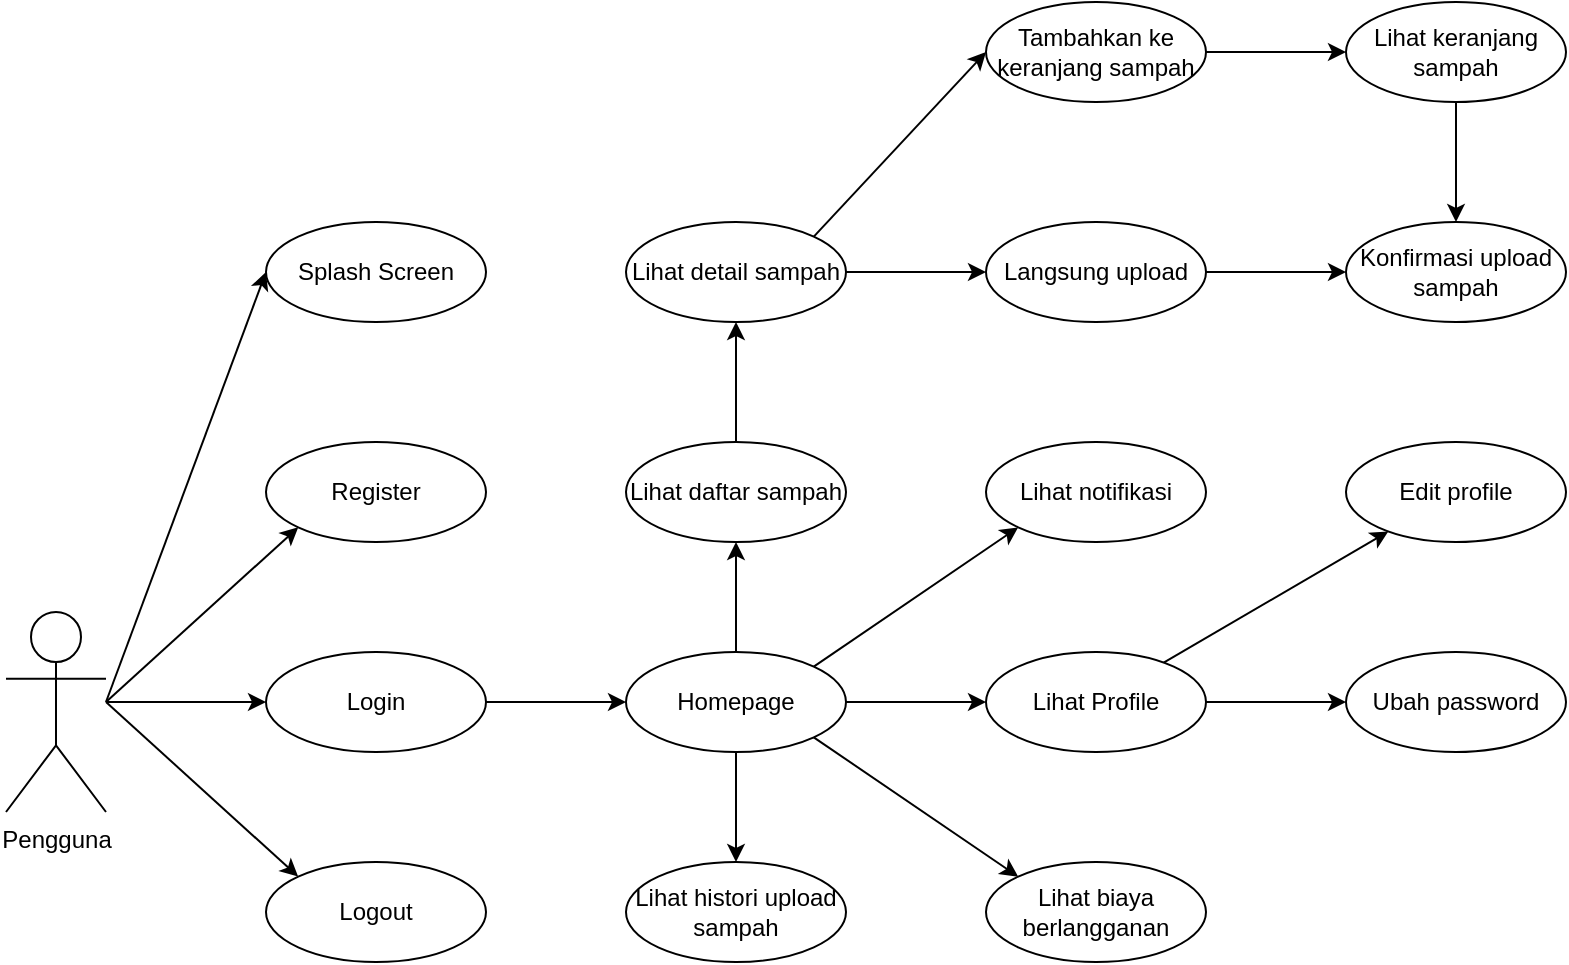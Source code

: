 <mxfile version="26.0.16">
  <diagram name="Page-1" id="DMK23WYXuknUvBuZHYRj">
    <mxGraphModel dx="1195" dy="1762" grid="1" gridSize="10" guides="1" tooltips="1" connect="1" arrows="1" fold="1" page="1" pageScale="1" pageWidth="850" pageHeight="1100" math="0" shadow="0">
      <root>
        <mxCell id="0" />
        <mxCell id="1" parent="0" />
        <mxCell id="hZe0Wux3ykcDnx2wLmQ0-3" style="rounded=0;orthogonalLoop=1;jettySize=auto;html=1;entryX=0;entryY=0.5;entryDx=0;entryDy=0;" edge="1" parent="1" target="hZe0Wux3ykcDnx2wLmQ0-2">
          <mxGeometry relative="1" as="geometry">
            <mxPoint x="430.0" y="240" as="targetPoint" />
            <mxPoint x="180" y="240" as="sourcePoint" />
          </mxGeometry>
        </mxCell>
        <mxCell id="hZe0Wux3ykcDnx2wLmQ0-1" value="Pengguna" style="shape=umlActor;verticalLabelPosition=bottom;verticalAlign=top;html=1;outlineConnect=0;" vertex="1" parent="1">
          <mxGeometry x="130" y="195" width="50" height="100" as="geometry" />
        </mxCell>
        <mxCell id="hZe0Wux3ykcDnx2wLmQ0-5" style="rounded=0;orthogonalLoop=1;jettySize=auto;html=1;exitX=0.5;exitY=0;exitDx=0;exitDy=0;entryX=0.5;entryY=1;entryDx=0;entryDy=0;" edge="1" parent="1" source="hZe0Wux3ykcDnx2wLmQ0-21" target="hZe0Wux3ykcDnx2wLmQ0-4">
          <mxGeometry relative="1" as="geometry" />
        </mxCell>
        <mxCell id="hZe0Wux3ykcDnx2wLmQ0-7" value="" style="rounded=0;orthogonalLoop=1;jettySize=auto;html=1;exitX=0.5;exitY=1;exitDx=0;exitDy=0;" edge="1" parent="1" source="hZe0Wux3ykcDnx2wLmQ0-21" target="hZe0Wux3ykcDnx2wLmQ0-6">
          <mxGeometry relative="1" as="geometry" />
        </mxCell>
        <mxCell id="hZe0Wux3ykcDnx2wLmQ0-22" value="" style="edgeStyle=orthogonalEdgeStyle;rounded=0;orthogonalLoop=1;jettySize=auto;html=1;" edge="1" parent="1" source="hZe0Wux3ykcDnx2wLmQ0-2" target="hZe0Wux3ykcDnx2wLmQ0-21">
          <mxGeometry relative="1" as="geometry" />
        </mxCell>
        <mxCell id="hZe0Wux3ykcDnx2wLmQ0-2" value="Login" style="ellipse;whiteSpace=wrap;html=1;" vertex="1" parent="1">
          <mxGeometry x="260" y="215" width="110" height="50" as="geometry" />
        </mxCell>
        <mxCell id="hZe0Wux3ykcDnx2wLmQ0-9" value="" style="rounded=0;orthogonalLoop=1;jettySize=auto;html=1;" edge="1" parent="1" source="hZe0Wux3ykcDnx2wLmQ0-4" target="hZe0Wux3ykcDnx2wLmQ0-8">
          <mxGeometry relative="1" as="geometry" />
        </mxCell>
        <mxCell id="hZe0Wux3ykcDnx2wLmQ0-4" value="Lihat daftar sampah" style="ellipse;whiteSpace=wrap;html=1;" vertex="1" parent="1">
          <mxGeometry x="440" y="110" width="110" height="50" as="geometry" />
        </mxCell>
        <mxCell id="hZe0Wux3ykcDnx2wLmQ0-6" value="Lihat histori upload sampah" style="ellipse;whiteSpace=wrap;html=1;" vertex="1" parent="1">
          <mxGeometry x="440" y="320" width="110" height="50" as="geometry" />
        </mxCell>
        <mxCell id="hZe0Wux3ykcDnx2wLmQ0-11" value="" style="rounded=0;orthogonalLoop=1;jettySize=auto;html=1;exitX=1;exitY=0;exitDx=0;exitDy=0;entryX=0;entryY=0.5;entryDx=0;entryDy=0;" edge="1" parent="1" source="hZe0Wux3ykcDnx2wLmQ0-8" target="hZe0Wux3ykcDnx2wLmQ0-10">
          <mxGeometry relative="1" as="geometry" />
        </mxCell>
        <mxCell id="hZe0Wux3ykcDnx2wLmQ0-14" style="rounded=0;orthogonalLoop=1;jettySize=auto;html=1;exitX=1;exitY=0.5;exitDx=0;exitDy=0;entryX=0;entryY=0.5;entryDx=0;entryDy=0;" edge="1" parent="1" source="hZe0Wux3ykcDnx2wLmQ0-8" target="hZe0Wux3ykcDnx2wLmQ0-13">
          <mxGeometry relative="1" as="geometry" />
        </mxCell>
        <mxCell id="hZe0Wux3ykcDnx2wLmQ0-8" value="Lihat detail sampah" style="ellipse;whiteSpace=wrap;html=1;" vertex="1" parent="1">
          <mxGeometry x="440" width="110" height="50" as="geometry" />
        </mxCell>
        <mxCell id="hZe0Wux3ykcDnx2wLmQ0-18" style="edgeStyle=orthogonalEdgeStyle;rounded=0;orthogonalLoop=1;jettySize=auto;html=1;entryX=0;entryY=0.5;entryDx=0;entryDy=0;" edge="1" parent="1" source="hZe0Wux3ykcDnx2wLmQ0-10" target="hZe0Wux3ykcDnx2wLmQ0-17">
          <mxGeometry relative="1" as="geometry" />
        </mxCell>
        <mxCell id="hZe0Wux3ykcDnx2wLmQ0-10" value="Tambahkan ke keranjang sampah" style="ellipse;whiteSpace=wrap;html=1;" vertex="1" parent="1">
          <mxGeometry x="620" y="-110" width="110" height="50" as="geometry" />
        </mxCell>
        <mxCell id="hZe0Wux3ykcDnx2wLmQ0-20" style="edgeStyle=orthogonalEdgeStyle;rounded=0;orthogonalLoop=1;jettySize=auto;html=1;entryX=0;entryY=0.5;entryDx=0;entryDy=0;" edge="1" parent="1" source="hZe0Wux3ykcDnx2wLmQ0-13" target="hZe0Wux3ykcDnx2wLmQ0-15">
          <mxGeometry relative="1" as="geometry" />
        </mxCell>
        <mxCell id="hZe0Wux3ykcDnx2wLmQ0-13" value="Langsung upload" style="ellipse;whiteSpace=wrap;html=1;" vertex="1" parent="1">
          <mxGeometry x="620" width="110" height="50" as="geometry" />
        </mxCell>
        <mxCell id="hZe0Wux3ykcDnx2wLmQ0-15" value="Konfirmasi upload sampah" style="ellipse;whiteSpace=wrap;html=1;" vertex="1" parent="1">
          <mxGeometry x="800" width="110" height="50" as="geometry" />
        </mxCell>
        <mxCell id="hZe0Wux3ykcDnx2wLmQ0-19" style="edgeStyle=orthogonalEdgeStyle;rounded=0;orthogonalLoop=1;jettySize=auto;html=1;entryX=0.5;entryY=0;entryDx=0;entryDy=0;" edge="1" parent="1" source="hZe0Wux3ykcDnx2wLmQ0-17" target="hZe0Wux3ykcDnx2wLmQ0-15">
          <mxGeometry relative="1" as="geometry" />
        </mxCell>
        <mxCell id="hZe0Wux3ykcDnx2wLmQ0-17" value="Lihat keranjang sampah" style="ellipse;whiteSpace=wrap;html=1;" vertex="1" parent="1">
          <mxGeometry x="800" y="-110" width="110" height="50" as="geometry" />
        </mxCell>
        <mxCell id="hZe0Wux3ykcDnx2wLmQ0-25" value="" style="rounded=0;orthogonalLoop=1;jettySize=auto;html=1;exitX=1;exitY=0;exitDx=0;exitDy=0;entryX=0;entryY=1;entryDx=0;entryDy=0;" edge="1" parent="1" source="hZe0Wux3ykcDnx2wLmQ0-21" target="hZe0Wux3ykcDnx2wLmQ0-23">
          <mxGeometry relative="1" as="geometry" />
        </mxCell>
        <mxCell id="hZe0Wux3ykcDnx2wLmQ0-27" style="edgeStyle=orthogonalEdgeStyle;rounded=0;orthogonalLoop=1;jettySize=auto;html=1;entryX=0;entryY=0.5;entryDx=0;entryDy=0;" edge="1" parent="1" source="hZe0Wux3ykcDnx2wLmQ0-21" target="hZe0Wux3ykcDnx2wLmQ0-26">
          <mxGeometry relative="1" as="geometry" />
        </mxCell>
        <mxCell id="hZe0Wux3ykcDnx2wLmQ0-43" style="rounded=0;orthogonalLoop=1;jettySize=auto;html=1;exitX=1;exitY=1;exitDx=0;exitDy=0;entryX=0;entryY=0;entryDx=0;entryDy=0;" edge="1" parent="1" source="hZe0Wux3ykcDnx2wLmQ0-21" target="hZe0Wux3ykcDnx2wLmQ0-42">
          <mxGeometry relative="1" as="geometry" />
        </mxCell>
        <mxCell id="hZe0Wux3ykcDnx2wLmQ0-21" value="Homepage" style="ellipse;whiteSpace=wrap;html=1;" vertex="1" parent="1">
          <mxGeometry x="440" y="215" width="110" height="50" as="geometry" />
        </mxCell>
        <mxCell id="hZe0Wux3ykcDnx2wLmQ0-23" value="Lihat notifikasi" style="ellipse;whiteSpace=wrap;html=1;" vertex="1" parent="1">
          <mxGeometry x="620" y="110" width="110" height="50" as="geometry" />
        </mxCell>
        <mxCell id="hZe0Wux3ykcDnx2wLmQ0-31" value="" style="rounded=0;orthogonalLoop=1;jettySize=auto;html=1;" edge="1" parent="1" source="hZe0Wux3ykcDnx2wLmQ0-26" target="hZe0Wux3ykcDnx2wLmQ0-30">
          <mxGeometry relative="1" as="geometry" />
        </mxCell>
        <mxCell id="hZe0Wux3ykcDnx2wLmQ0-34" style="rounded=0;orthogonalLoop=1;jettySize=auto;html=1;exitX=1;exitY=0.5;exitDx=0;exitDy=0;entryX=0;entryY=0.5;entryDx=0;entryDy=0;" edge="1" parent="1" source="hZe0Wux3ykcDnx2wLmQ0-26" target="hZe0Wux3ykcDnx2wLmQ0-32">
          <mxGeometry relative="1" as="geometry" />
        </mxCell>
        <mxCell id="hZe0Wux3ykcDnx2wLmQ0-26" value="Lihat Profile" style="ellipse;whiteSpace=wrap;html=1;" vertex="1" parent="1">
          <mxGeometry x="620" y="215" width="110" height="50" as="geometry" />
        </mxCell>
        <mxCell id="hZe0Wux3ykcDnx2wLmQ0-30" value="Edit profile" style="ellipse;whiteSpace=wrap;html=1;" vertex="1" parent="1">
          <mxGeometry x="800" y="110" width="110" height="50" as="geometry" />
        </mxCell>
        <mxCell id="hZe0Wux3ykcDnx2wLmQ0-32" value="Ubah password" style="ellipse;whiteSpace=wrap;html=1;" vertex="1" parent="1">
          <mxGeometry x="800" y="215" width="110" height="50" as="geometry" />
        </mxCell>
        <mxCell id="hZe0Wux3ykcDnx2wLmQ0-36" value="Logout" style="ellipse;whiteSpace=wrap;html=1;" vertex="1" parent="1">
          <mxGeometry x="260" y="320" width="110" height="50" as="geometry" />
        </mxCell>
        <mxCell id="hZe0Wux3ykcDnx2wLmQ0-37" value="" style="endArrow=classic;html=1;rounded=0;entryX=0;entryY=0;entryDx=0;entryDy=0;" edge="1" parent="1" target="hZe0Wux3ykcDnx2wLmQ0-36">
          <mxGeometry width="50" height="50" relative="1" as="geometry">
            <mxPoint x="180" y="240" as="sourcePoint" />
            <mxPoint x="440" y="310" as="targetPoint" />
          </mxGeometry>
        </mxCell>
        <mxCell id="hZe0Wux3ykcDnx2wLmQ0-38" value="Register" style="ellipse;whiteSpace=wrap;html=1;" vertex="1" parent="1">
          <mxGeometry x="260" y="110" width="110" height="50" as="geometry" />
        </mxCell>
        <mxCell id="hZe0Wux3ykcDnx2wLmQ0-39" value="" style="endArrow=classic;html=1;rounded=0;entryX=0;entryY=1;entryDx=0;entryDy=0;" edge="1" parent="1" target="hZe0Wux3ykcDnx2wLmQ0-38">
          <mxGeometry width="50" height="50" relative="1" as="geometry">
            <mxPoint x="180" y="240" as="sourcePoint" />
            <mxPoint x="340" y="160" as="targetPoint" />
          </mxGeometry>
        </mxCell>
        <mxCell id="hZe0Wux3ykcDnx2wLmQ0-40" value="Splash Screen" style="ellipse;whiteSpace=wrap;html=1;" vertex="1" parent="1">
          <mxGeometry x="260" width="110" height="50" as="geometry" />
        </mxCell>
        <mxCell id="hZe0Wux3ykcDnx2wLmQ0-41" value="" style="endArrow=classic;html=1;rounded=0;entryX=0;entryY=0.5;entryDx=0;entryDy=0;" edge="1" parent="1" target="hZe0Wux3ykcDnx2wLmQ0-40">
          <mxGeometry width="50" height="50" relative="1" as="geometry">
            <mxPoint x="180" y="240" as="sourcePoint" />
            <mxPoint x="340" y="120" as="targetPoint" />
          </mxGeometry>
        </mxCell>
        <mxCell id="hZe0Wux3ykcDnx2wLmQ0-42" value="Lihat biaya berlangganan" style="ellipse;whiteSpace=wrap;html=1;" vertex="1" parent="1">
          <mxGeometry x="620" y="320" width="110" height="50" as="geometry" />
        </mxCell>
      </root>
    </mxGraphModel>
  </diagram>
</mxfile>
